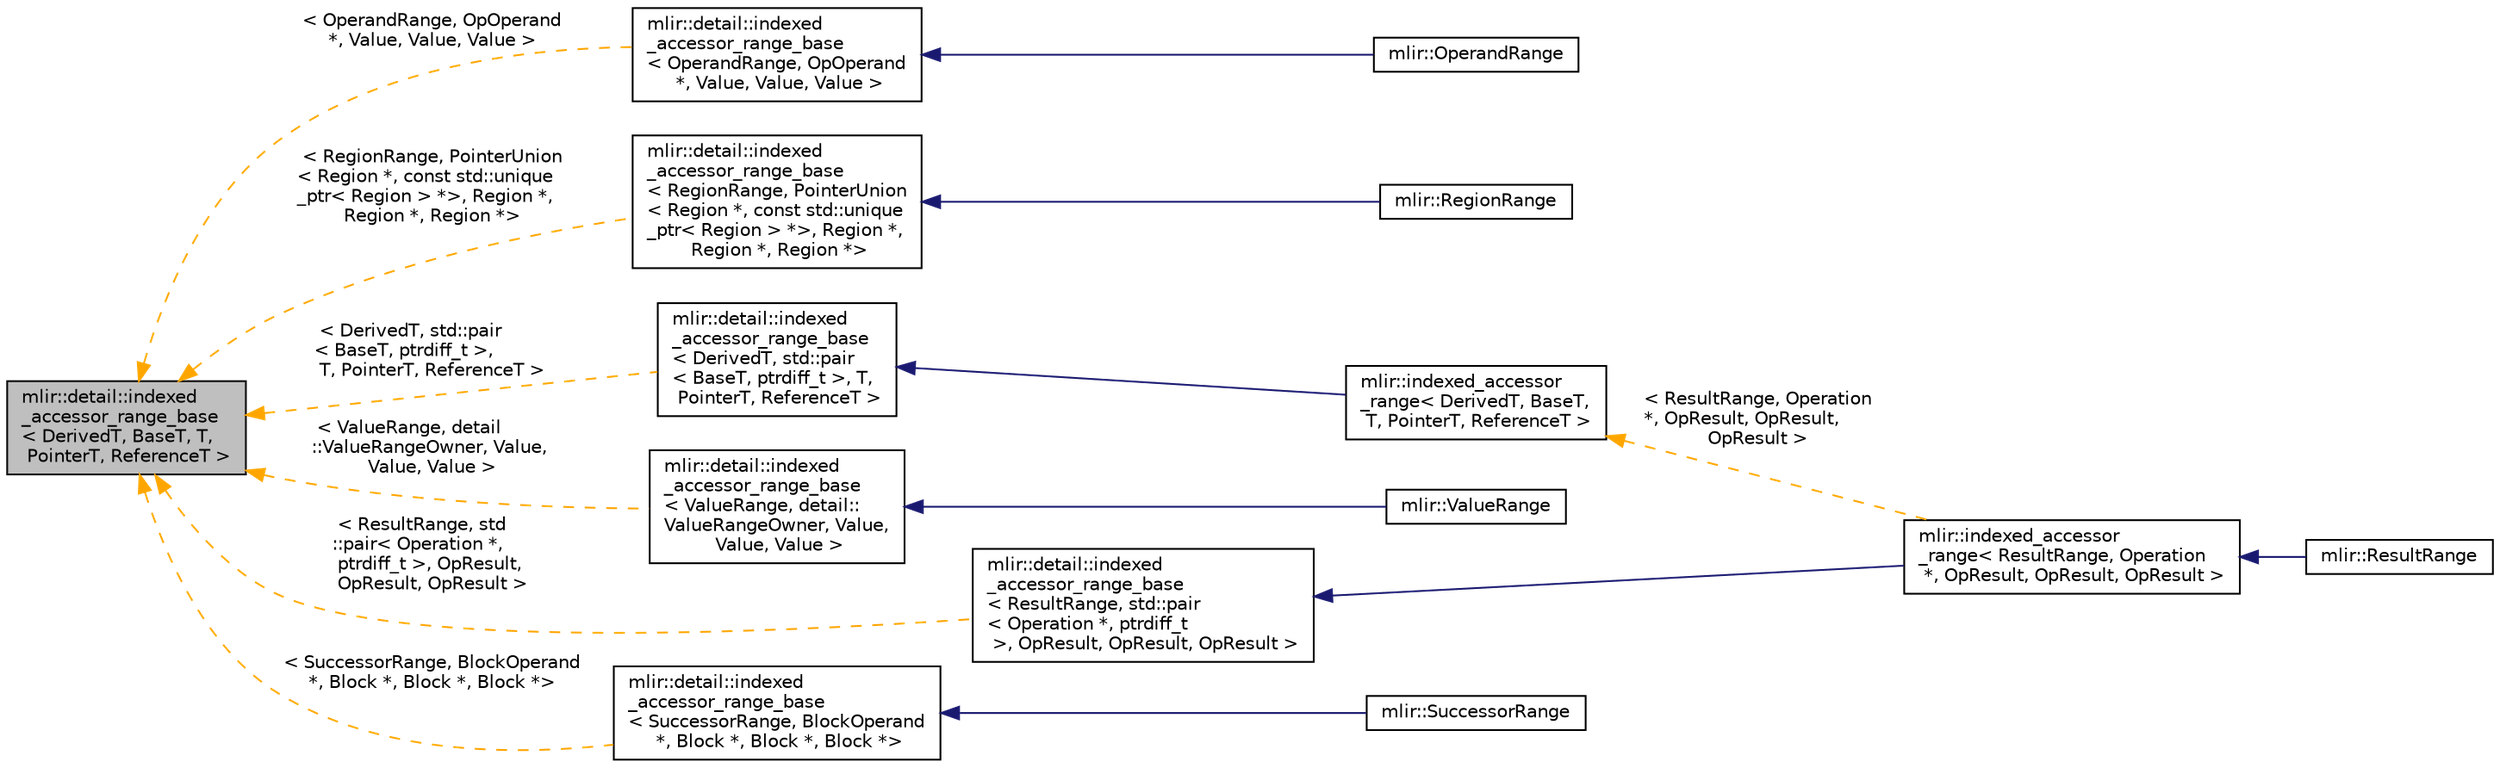 digraph "mlir::detail::indexed_accessor_range_base&lt; DerivedT, BaseT, T, PointerT, ReferenceT &gt;"
{
  bgcolor="transparent";
  edge [fontname="Helvetica",fontsize="10",labelfontname="Helvetica",labelfontsize="10"];
  node [fontname="Helvetica",fontsize="10",shape=record];
  rankdir="LR";
  Node0 [label="mlir::detail::indexed\l_accessor_range_base\l\< DerivedT, BaseT, T,\l PointerT, ReferenceT \>",height=0.2,width=0.4,color="black", fillcolor="grey75", style="filled", fontcolor="black"];
  Node0 -> Node1 [dir="back",color="orange",fontsize="10",style="dashed",label=" \< OperandRange, OpOperand\l *, Value, Value, Value \>" ,fontname="Helvetica"];
  Node1 [label="mlir::detail::indexed\l_accessor_range_base\l\< OperandRange, OpOperand\l *, Value, Value, Value \>",height=0.2,width=0.4,color="black",URL="$classmlir_1_1detail_1_1indexed__accessor__range__base.html"];
  Node1 -> Node2 [dir="back",color="midnightblue",fontsize="10",style="solid",fontname="Helvetica"];
  Node2 [label="mlir::OperandRange",height=0.2,width=0.4,color="black",URL="$classmlir_1_1OperandRange.html",tooltip="This class implements the operand iterators for the Operation class. "];
  Node0 -> Node3 [dir="back",color="orange",fontsize="10",style="dashed",label=" \< RegionRange, PointerUnion\l\< Region *, const std::unique\l_ptr\< Region \> *\>, Region *,\l Region *, Region *\>" ,fontname="Helvetica"];
  Node3 [label="mlir::detail::indexed\l_accessor_range_base\l\< RegionRange, PointerUnion\l\< Region *, const std::unique\l_ptr\< Region \> *\>, Region *,\l Region *, Region *\>",height=0.2,width=0.4,color="black",URL="$classmlir_1_1detail_1_1indexed__accessor__range__base.html"];
  Node3 -> Node4 [dir="back",color="midnightblue",fontsize="10",style="solid",fontname="Helvetica"];
  Node4 [label="mlir::RegionRange",height=0.2,width=0.4,color="black",URL="$classmlir_1_1RegionRange.html",tooltip="This class provides an abstraction over the different types of ranges over Regions. "];
  Node0 -> Node5 [dir="back",color="orange",fontsize="10",style="dashed",label=" \< DerivedT, std::pair\l\< BaseT, ptrdiff_t \>,\l T, PointerT, ReferenceT \>" ,fontname="Helvetica"];
  Node5 [label="mlir::detail::indexed\l_accessor_range_base\l\< DerivedT, std::pair\l\< BaseT, ptrdiff_t \>, T,\l PointerT, ReferenceT \>",height=0.2,width=0.4,color="black",URL="$classmlir_1_1detail_1_1indexed__accessor__range__base.html"];
  Node5 -> Node6 [dir="back",color="midnightblue",fontsize="10",style="solid",fontname="Helvetica"];
  Node6 [label="mlir::indexed_accessor\l_range\< DerivedT, BaseT,\l T, PointerT, ReferenceT \>",height=0.2,width=0.4,color="black",URL="$classmlir_1_1indexed__accessor__range.html",tooltip="This class provides an implementation of a range of indexed_accessor_iterators where the base is not ..."];
  Node6 -> Node7 [dir="back",color="orange",fontsize="10",style="dashed",label=" \< ResultRange, Operation\l *, OpResult, OpResult,\l OpResult \>" ,fontname="Helvetica"];
  Node7 [label="mlir::indexed_accessor\l_range\< ResultRange, Operation\l *, OpResult, OpResult, OpResult \>",height=0.2,width=0.4,color="black",URL="$classmlir_1_1indexed__accessor__range.html"];
  Node7 -> Node8 [dir="back",color="midnightblue",fontsize="10",style="solid",fontname="Helvetica"];
  Node8 [label="mlir::ResultRange",height=0.2,width=0.4,color="black",URL="$classmlir_1_1ResultRange.html",tooltip="This class implements the result iterators for the Operation class. "];
  Node0 -> Node9 [dir="back",color="orange",fontsize="10",style="dashed",label=" \< ValueRange, detail\l::ValueRangeOwner, Value,\l Value, Value \>" ,fontname="Helvetica"];
  Node9 [label="mlir::detail::indexed\l_accessor_range_base\l\< ValueRange, detail::\lValueRangeOwner, Value,\l Value, Value \>",height=0.2,width=0.4,color="black",URL="$classmlir_1_1detail_1_1indexed__accessor__range__base.html"];
  Node9 -> Node10 [dir="back",color="midnightblue",fontsize="10",style="solid",fontname="Helvetica"];
  Node10 [label="mlir::ValueRange",height=0.2,width=0.4,color="black",URL="$classmlir_1_1ValueRange.html",tooltip="This class provides an abstraction over the different types of ranges over Values. "];
  Node0 -> Node11 [dir="back",color="orange",fontsize="10",style="dashed",label=" \< ResultRange, std\l::pair\< Operation *,\l ptrdiff_t \>, OpResult,\l OpResult, OpResult \>" ,fontname="Helvetica"];
  Node11 [label="mlir::detail::indexed\l_accessor_range_base\l\< ResultRange, std::pair\l\< Operation *, ptrdiff_t\l \>, OpResult, OpResult, OpResult \>",height=0.2,width=0.4,color="black",URL="$classmlir_1_1detail_1_1indexed__accessor__range__base.html"];
  Node11 -> Node7 [dir="back",color="midnightblue",fontsize="10",style="solid",fontname="Helvetica"];
  Node0 -> Node12 [dir="back",color="orange",fontsize="10",style="dashed",label=" \< SuccessorRange, BlockOperand\l *, Block *, Block *, Block *\>" ,fontname="Helvetica"];
  Node12 [label="mlir::detail::indexed\l_accessor_range_base\l\< SuccessorRange, BlockOperand\l *, Block *, Block *, Block *\>",height=0.2,width=0.4,color="black",URL="$classmlir_1_1detail_1_1indexed__accessor__range__base.html"];
  Node12 -> Node13 [dir="back",color="midnightblue",fontsize="10",style="solid",fontname="Helvetica"];
  Node13 [label="mlir::SuccessorRange",height=0.2,width=0.4,color="black",URL="$classmlir_1_1SuccessorRange.html",tooltip="This class implements the successor iterators for Block. "];
}
